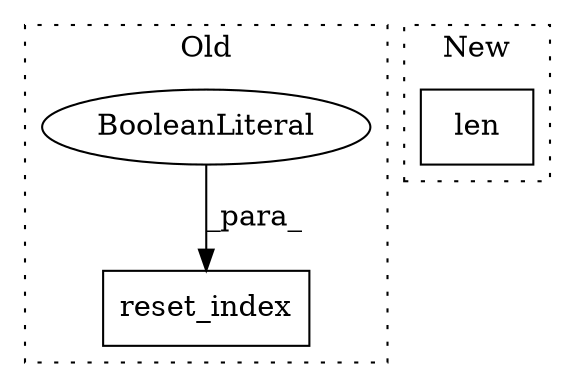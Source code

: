 digraph G {
subgraph cluster0 {
1 [label="reset_index" a="32" s="10052,10070" l="12,1" shape="box"];
3 [label="BooleanLiteral" a="9" s="10066" l="4" shape="ellipse"];
label = "Old";
style="dotted";
}
subgraph cluster1 {
2 [label="len" a="32" s="10379,10385" l="4,1" shape="box"];
label = "New";
style="dotted";
}
3 -> 1 [label="_para_"];
}